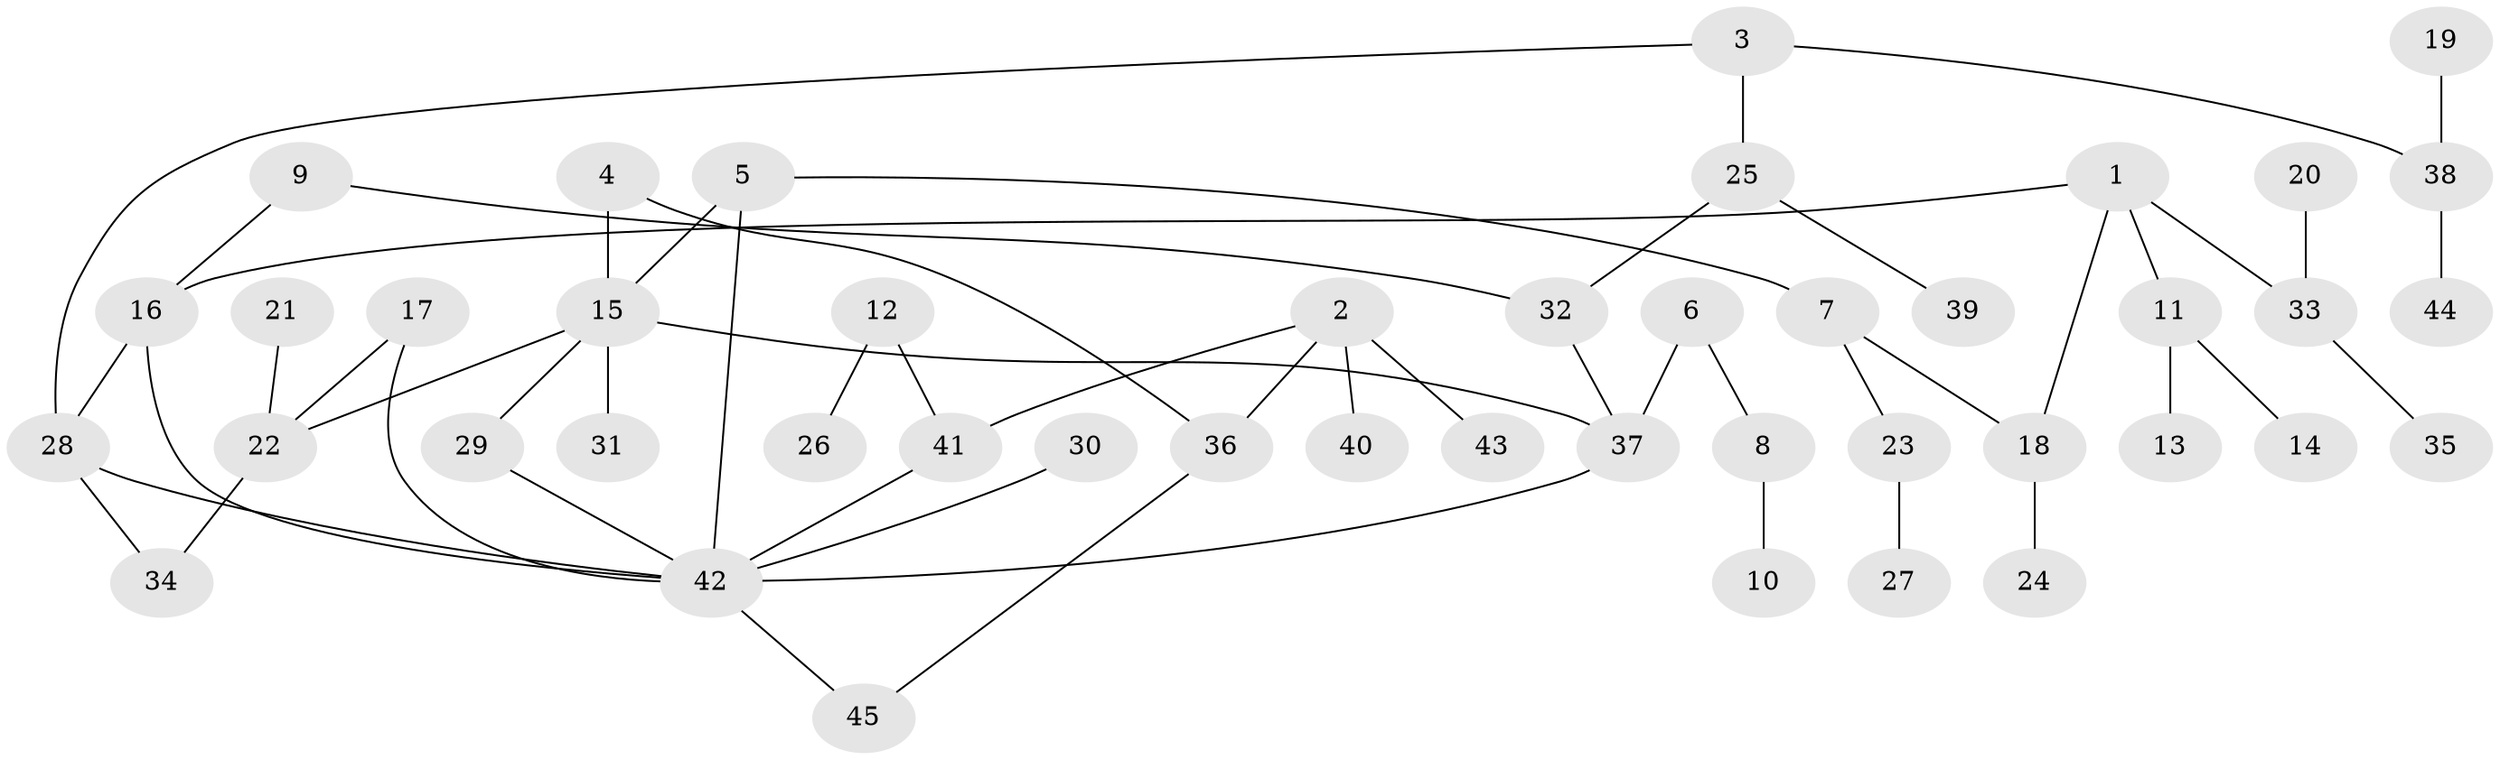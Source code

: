 // original degree distribution, {11: 0.011111111111111112, 4: 0.13333333333333333, 3: 0.14444444444444443, 6: 0.022222222222222223, 5: 0.022222222222222223, 2: 0.24444444444444444, 1: 0.4222222222222222}
// Generated by graph-tools (version 1.1) at 2025/01/03/09/25 03:01:11]
// undirected, 45 vertices, 54 edges
graph export_dot {
graph [start="1"]
  node [color=gray90,style=filled];
  1;
  2;
  3;
  4;
  5;
  6;
  7;
  8;
  9;
  10;
  11;
  12;
  13;
  14;
  15;
  16;
  17;
  18;
  19;
  20;
  21;
  22;
  23;
  24;
  25;
  26;
  27;
  28;
  29;
  30;
  31;
  32;
  33;
  34;
  35;
  36;
  37;
  38;
  39;
  40;
  41;
  42;
  43;
  44;
  45;
  1 -- 11 [weight=1.0];
  1 -- 16 [weight=1.0];
  1 -- 18 [weight=1.0];
  1 -- 33 [weight=1.0];
  2 -- 36 [weight=1.0];
  2 -- 40 [weight=1.0];
  2 -- 41 [weight=1.0];
  2 -- 43 [weight=1.0];
  3 -- 25 [weight=1.0];
  3 -- 28 [weight=1.0];
  3 -- 38 [weight=1.0];
  4 -- 15 [weight=1.0];
  4 -- 36 [weight=1.0];
  5 -- 7 [weight=1.0];
  5 -- 15 [weight=1.0];
  5 -- 42 [weight=1.0];
  6 -- 8 [weight=1.0];
  6 -- 37 [weight=1.0];
  7 -- 18 [weight=1.0];
  7 -- 23 [weight=1.0];
  8 -- 10 [weight=1.0];
  9 -- 16 [weight=1.0];
  9 -- 32 [weight=1.0];
  11 -- 13 [weight=1.0];
  11 -- 14 [weight=1.0];
  12 -- 26 [weight=1.0];
  12 -- 41 [weight=1.0];
  15 -- 22 [weight=1.0];
  15 -- 29 [weight=1.0];
  15 -- 31 [weight=1.0];
  15 -- 37 [weight=1.0];
  16 -- 28 [weight=1.0];
  16 -- 42 [weight=1.0];
  17 -- 22 [weight=1.0];
  17 -- 42 [weight=1.0];
  18 -- 24 [weight=1.0];
  19 -- 38 [weight=1.0];
  20 -- 33 [weight=1.0];
  21 -- 22 [weight=2.0];
  22 -- 34 [weight=1.0];
  23 -- 27 [weight=1.0];
  25 -- 32 [weight=1.0];
  25 -- 39 [weight=1.0];
  28 -- 34 [weight=1.0];
  28 -- 42 [weight=1.0];
  29 -- 42 [weight=1.0];
  30 -- 42 [weight=1.0];
  32 -- 37 [weight=1.0];
  33 -- 35 [weight=1.0];
  36 -- 45 [weight=1.0];
  37 -- 42 [weight=1.0];
  38 -- 44 [weight=1.0];
  41 -- 42 [weight=1.0];
  42 -- 45 [weight=1.0];
}
